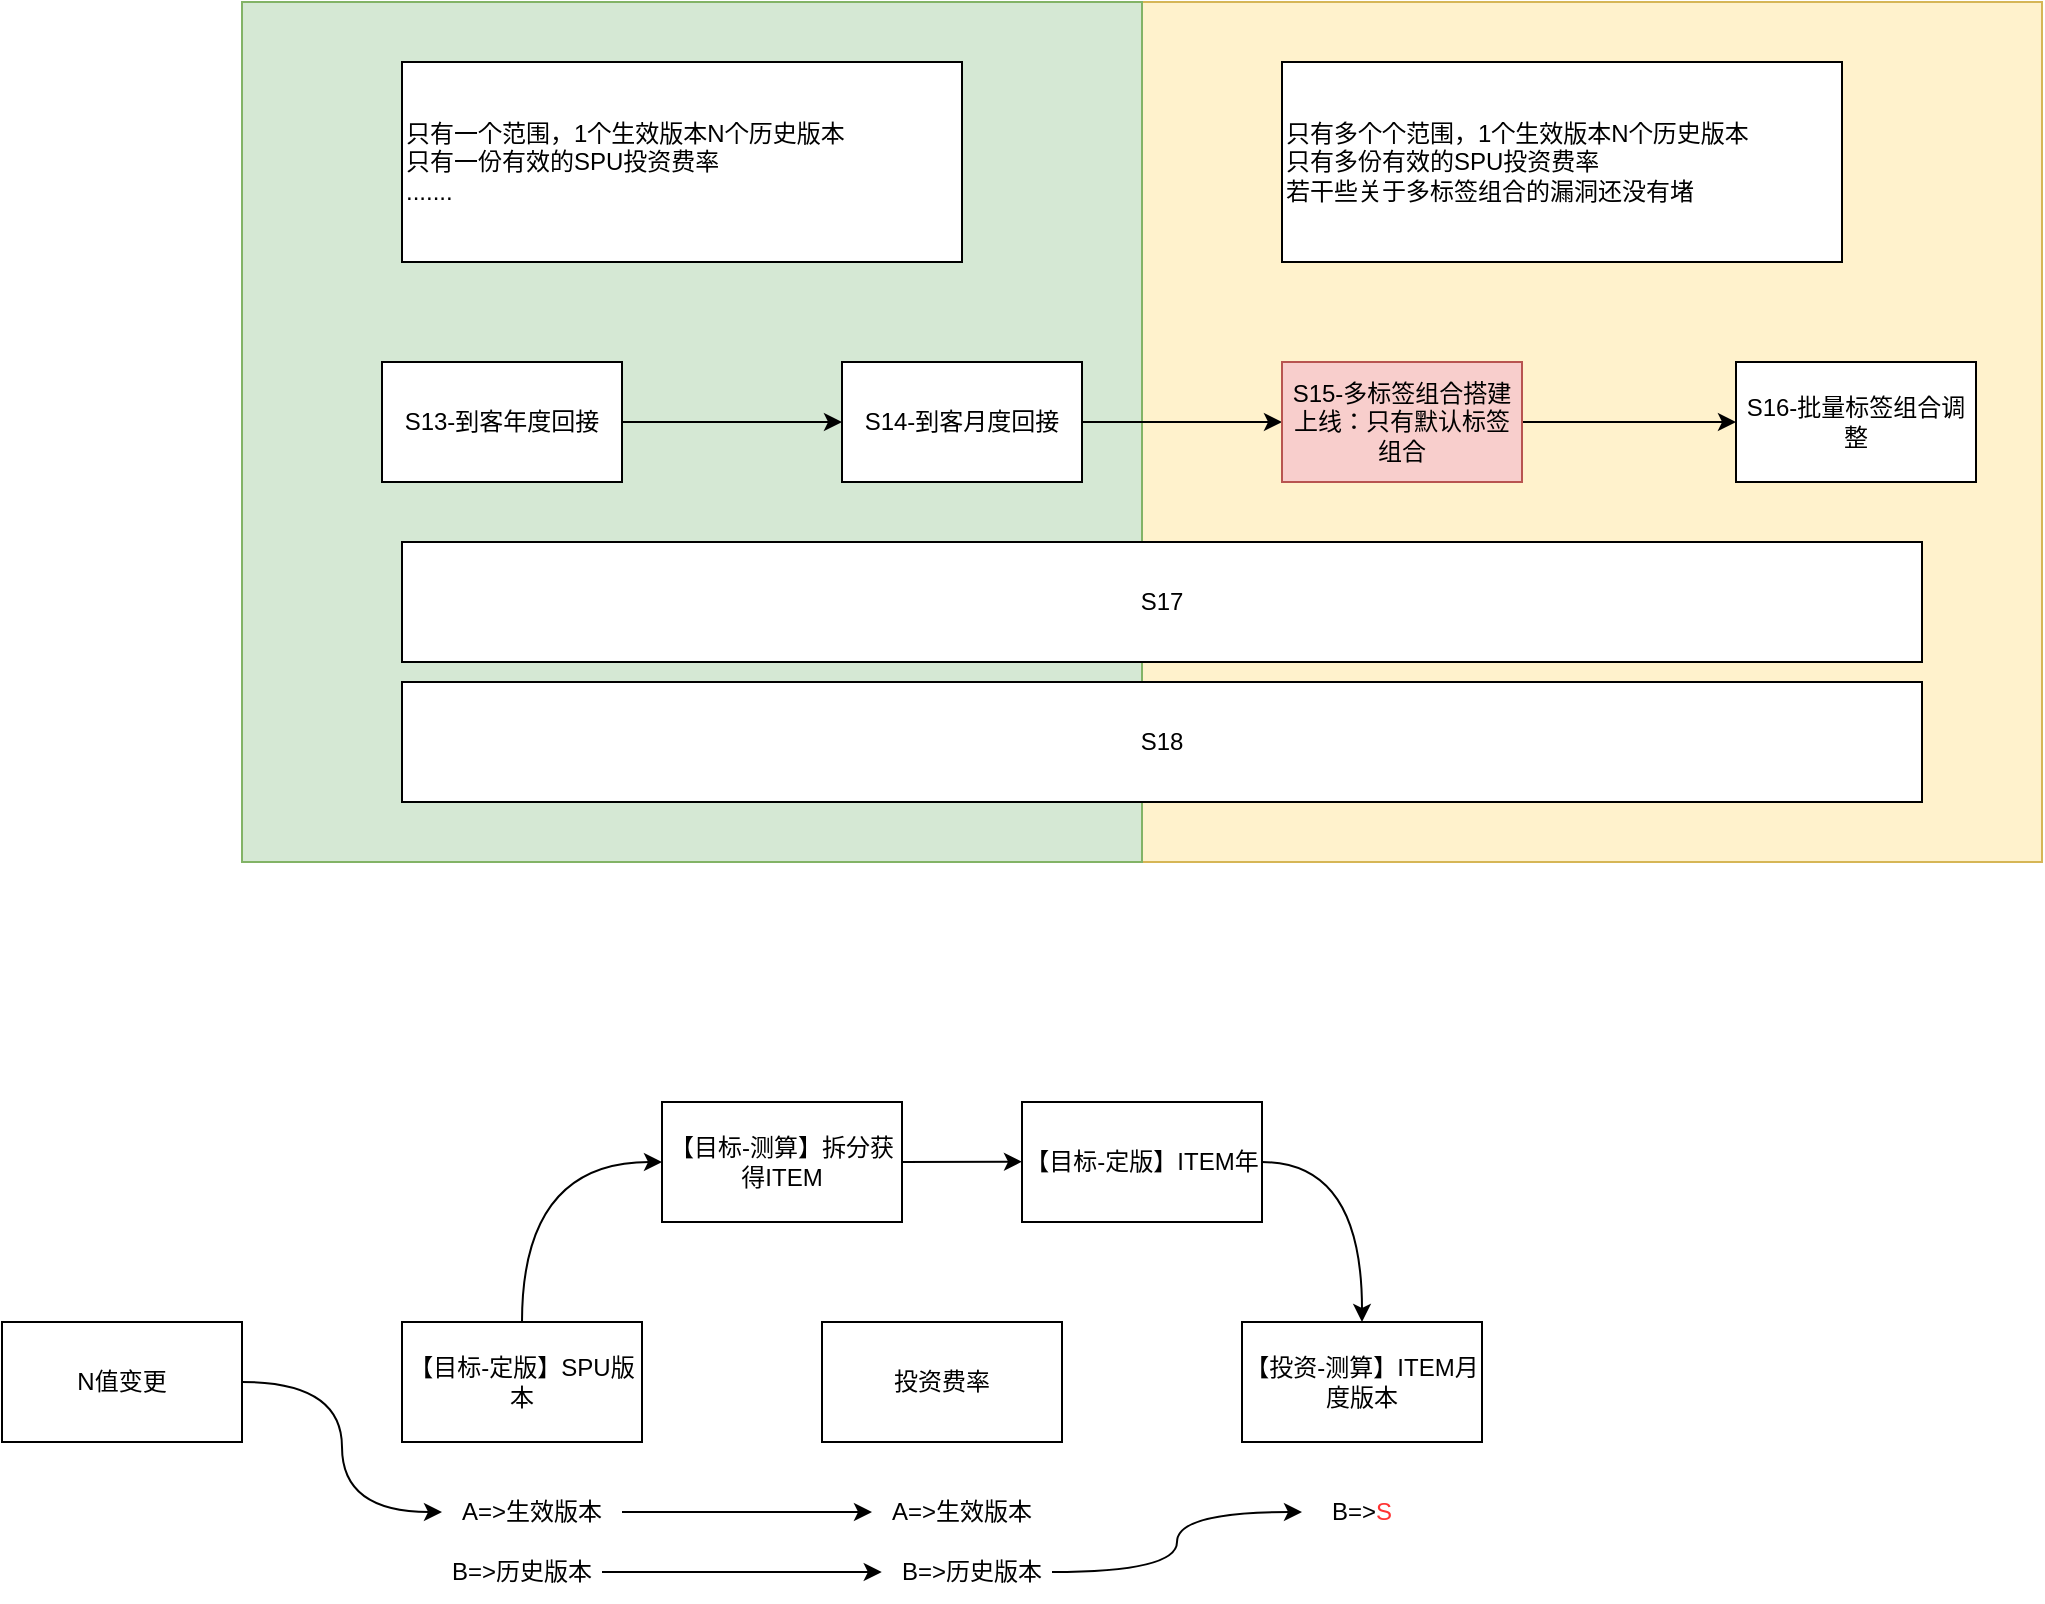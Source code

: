 <mxfile version="20.8.1" type="github">
  <diagram id="xr3nwTtCQTlSAe7Sdpwh" name="第 1 页">
    <mxGraphModel dx="1646" dy="437" grid="1" gridSize="10" guides="1" tooltips="1" connect="1" arrows="1" fold="1" page="1" pageScale="1" pageWidth="827" pageHeight="1169" math="0" shadow="0">
      <root>
        <mxCell id="0" />
        <mxCell id="1" parent="0" />
        <mxCell id="aD3VII3M_sc_CWhD76BV-14" value="" style="rounded=0;whiteSpace=wrap;html=1;fillColor=#fff2cc;strokeColor=#d6b656;" vertex="1" parent="1">
          <mxGeometry x="530" y="90" width="450" height="430" as="geometry" />
        </mxCell>
        <mxCell id="aD3VII3M_sc_CWhD76BV-13" value="" style="rounded=0;whiteSpace=wrap;html=1;fillColor=#d5e8d4;strokeColor=#82b366;" vertex="1" parent="1">
          <mxGeometry x="80" y="90" width="450" height="430" as="geometry" />
        </mxCell>
        <mxCell id="aD3VII3M_sc_CWhD76BV-15" style="edgeStyle=orthogonalEdgeStyle;rounded=0;orthogonalLoop=1;jettySize=auto;html=1;exitX=1;exitY=0.5;exitDx=0;exitDy=0;" edge="1" parent="1" source="aD3VII3M_sc_CWhD76BV-8" target="aD3VII3M_sc_CWhD76BV-9">
          <mxGeometry relative="1" as="geometry" />
        </mxCell>
        <mxCell id="aD3VII3M_sc_CWhD76BV-8" value="S13-到客年度回接" style="rounded=0;whiteSpace=wrap;html=1;" vertex="1" parent="1">
          <mxGeometry x="150" y="270" width="120" height="60" as="geometry" />
        </mxCell>
        <mxCell id="aD3VII3M_sc_CWhD76BV-16" style="edgeStyle=orthogonalEdgeStyle;rounded=0;orthogonalLoop=1;jettySize=auto;html=1;exitX=1;exitY=0.5;exitDx=0;exitDy=0;entryX=0;entryY=0.5;entryDx=0;entryDy=0;" edge="1" parent="1" source="aD3VII3M_sc_CWhD76BV-9" target="aD3VII3M_sc_CWhD76BV-10">
          <mxGeometry relative="1" as="geometry" />
        </mxCell>
        <mxCell id="aD3VII3M_sc_CWhD76BV-9" value="S14-到客月度回接" style="rounded=0;whiteSpace=wrap;html=1;" vertex="1" parent="1">
          <mxGeometry x="380" y="270" width="120" height="60" as="geometry" />
        </mxCell>
        <mxCell id="aD3VII3M_sc_CWhD76BV-17" style="edgeStyle=orthogonalEdgeStyle;rounded=0;orthogonalLoop=1;jettySize=auto;html=1;exitX=1;exitY=0.5;exitDx=0;exitDy=0;entryX=0;entryY=0.5;entryDx=0;entryDy=0;" edge="1" parent="1" source="aD3VII3M_sc_CWhD76BV-10" target="aD3VII3M_sc_CWhD76BV-11">
          <mxGeometry relative="1" as="geometry" />
        </mxCell>
        <mxCell id="aD3VII3M_sc_CWhD76BV-10" value="S15-多标签组合搭建&lt;br&gt;上线：只有默认标签组合" style="rounded=0;whiteSpace=wrap;html=1;fillColor=#f8cecc;strokeColor=#b85450;" vertex="1" parent="1">
          <mxGeometry x="600" y="270" width="120" height="60" as="geometry" />
        </mxCell>
        <mxCell id="aD3VII3M_sc_CWhD76BV-11" value="S16-批量标签组合调整" style="rounded=0;whiteSpace=wrap;html=1;" vertex="1" parent="1">
          <mxGeometry x="827" y="270" width="120" height="60" as="geometry" />
        </mxCell>
        <mxCell id="aD3VII3M_sc_CWhD76BV-18" value="只有一个范围，1个生效版本N个历史版本&lt;br&gt;只有一份有效的SPU投资费率&lt;br&gt;&lt;div style=&quot;&quot;&gt;&lt;span style=&quot;background-color: initial;&quot;&gt;.......&lt;/span&gt;&lt;/div&gt;" style="rounded=0;whiteSpace=wrap;html=1;align=left;" vertex="1" parent="1">
          <mxGeometry x="160" y="120" width="280" height="100" as="geometry" />
        </mxCell>
        <mxCell id="aD3VII3M_sc_CWhD76BV-19" value="只有多个个范围，1个生效版本N个历史版本&lt;br style=&quot;border-color: var(--border-color);&quot;&gt;只有多份有效的SPU投资费率&lt;br&gt;若干些关于多标签组合的漏洞还没有堵" style="rounded=0;whiteSpace=wrap;html=1;align=left;" vertex="1" parent="1">
          <mxGeometry x="600" y="120" width="280" height="100" as="geometry" />
        </mxCell>
        <mxCell id="aD3VII3M_sc_CWhD76BV-20" value="S17" style="rounded=0;whiteSpace=wrap;html=1;" vertex="1" parent="1">
          <mxGeometry x="160" y="360" width="760" height="60" as="geometry" />
        </mxCell>
        <mxCell id="aD3VII3M_sc_CWhD76BV-21" value="S18" style="rounded=0;whiteSpace=wrap;html=1;" vertex="1" parent="1">
          <mxGeometry x="160" y="430" width="760" height="60" as="geometry" />
        </mxCell>
        <mxCell id="aD3VII3M_sc_CWhD76BV-39" style="edgeStyle=orthogonalEdgeStyle;curved=1;rounded=0;orthogonalLoop=1;jettySize=auto;html=1;exitX=0.5;exitY=0;exitDx=0;exitDy=0;entryX=0;entryY=0.5;entryDx=0;entryDy=0;" edge="1" parent="1" source="aD3VII3M_sc_CWhD76BV-22" target="aD3VII3M_sc_CWhD76BV-38">
          <mxGeometry relative="1" as="geometry" />
        </mxCell>
        <mxCell id="aD3VII3M_sc_CWhD76BV-22" value="【目标-定版】SPU版本" style="rounded=0;whiteSpace=wrap;html=1;" vertex="1" parent="1">
          <mxGeometry x="160" y="750" width="120" height="60" as="geometry" />
        </mxCell>
        <mxCell id="aD3VII3M_sc_CWhD76BV-23" value="A=&amp;gt;生效版本" style="text;html=1;strokeColor=none;fillColor=none;align=center;verticalAlign=middle;whiteSpace=wrap;rounded=0;" vertex="1" parent="1">
          <mxGeometry x="395" y="830" width="90" height="30" as="geometry" />
        </mxCell>
        <mxCell id="aD3VII3M_sc_CWhD76BV-35" style="edgeStyle=orthogonalEdgeStyle;curved=1;rounded=0;orthogonalLoop=1;jettySize=auto;html=1;exitX=1;exitY=0.5;exitDx=0;exitDy=0;entryX=-0.064;entryY=0.502;entryDx=0;entryDy=0;entryPerimeter=0;" edge="1" parent="1" source="aD3VII3M_sc_CWhD76BV-24" target="aD3VII3M_sc_CWhD76BV-34">
          <mxGeometry relative="1" as="geometry" />
        </mxCell>
        <mxCell id="aD3VII3M_sc_CWhD76BV-24" value="B=&amp;gt;历史版本" style="text;html=1;strokeColor=none;fillColor=none;align=center;verticalAlign=middle;whiteSpace=wrap;rounded=0;" vertex="1" parent="1">
          <mxGeometry x="180" y="860" width="80" height="30" as="geometry" />
        </mxCell>
        <mxCell id="aD3VII3M_sc_CWhD76BV-25" value="【投资-测算】ITEM月度版本" style="rounded=0;whiteSpace=wrap;html=1;" vertex="1" parent="1">
          <mxGeometry x="580" y="750" width="120" height="60" as="geometry" />
        </mxCell>
        <mxCell id="aD3VII3M_sc_CWhD76BV-26" value="B=&amp;gt;&lt;font color=&quot;#ff3333&quot;&gt;S&lt;/font&gt;" style="text;html=1;strokeColor=none;fillColor=none;align=center;verticalAlign=middle;whiteSpace=wrap;rounded=0;" vertex="1" parent="1">
          <mxGeometry x="610" y="830" width="60" height="30" as="geometry" />
        </mxCell>
        <mxCell id="aD3VII3M_sc_CWhD76BV-30" style="edgeStyle=orthogonalEdgeStyle;rounded=0;orthogonalLoop=1;jettySize=auto;html=1;exitX=1;exitY=0.5;exitDx=0;exitDy=0;entryX=0;entryY=0.5;entryDx=0;entryDy=0;curved=1;" edge="1" parent="1" source="aD3VII3M_sc_CWhD76BV-28" target="aD3VII3M_sc_CWhD76BV-33">
          <mxGeometry relative="1" as="geometry" />
        </mxCell>
        <mxCell id="aD3VII3M_sc_CWhD76BV-28" value="N值变更" style="rounded=0;whiteSpace=wrap;html=1;" vertex="1" parent="1">
          <mxGeometry x="-40" y="750" width="120" height="60" as="geometry" />
        </mxCell>
        <mxCell id="aD3VII3M_sc_CWhD76BV-29" value="投资费率" style="rounded=0;whiteSpace=wrap;html=1;" vertex="1" parent="1">
          <mxGeometry x="370" y="750" width="120" height="60" as="geometry" />
        </mxCell>
        <mxCell id="aD3VII3M_sc_CWhD76BV-36" style="edgeStyle=orthogonalEdgeStyle;curved=1;rounded=0;orthogonalLoop=1;jettySize=auto;html=1;exitX=1;exitY=0.5;exitDx=0;exitDy=0;entryX=0;entryY=0.5;entryDx=0;entryDy=0;" edge="1" parent="1" source="aD3VII3M_sc_CWhD76BV-33" target="aD3VII3M_sc_CWhD76BV-23">
          <mxGeometry relative="1" as="geometry" />
        </mxCell>
        <mxCell id="aD3VII3M_sc_CWhD76BV-33" value="A=&amp;gt;生效版本" style="text;html=1;strokeColor=none;fillColor=none;align=center;verticalAlign=middle;whiteSpace=wrap;rounded=0;" vertex="1" parent="1">
          <mxGeometry x="180" y="830" width="90" height="30" as="geometry" />
        </mxCell>
        <mxCell id="aD3VII3M_sc_CWhD76BV-37" style="edgeStyle=orthogonalEdgeStyle;curved=1;rounded=0;orthogonalLoop=1;jettySize=auto;html=1;exitX=1;exitY=0.5;exitDx=0;exitDy=0;" edge="1" parent="1" source="aD3VII3M_sc_CWhD76BV-34" target="aD3VII3M_sc_CWhD76BV-26">
          <mxGeometry relative="1" as="geometry" />
        </mxCell>
        <mxCell id="aD3VII3M_sc_CWhD76BV-34" value="B=&amp;gt;历史版本" style="text;html=1;strokeColor=none;fillColor=none;align=center;verticalAlign=middle;whiteSpace=wrap;rounded=0;" vertex="1" parent="1">
          <mxGeometry x="405" y="860" width="80" height="30" as="geometry" />
        </mxCell>
        <mxCell id="aD3VII3M_sc_CWhD76BV-40" style="edgeStyle=orthogonalEdgeStyle;curved=1;rounded=0;orthogonalLoop=1;jettySize=auto;html=1;exitX=1;exitY=0.5;exitDx=0;exitDy=0;" edge="1" parent="1" source="aD3VII3M_sc_CWhD76BV-38">
          <mxGeometry relative="1" as="geometry">
            <mxPoint x="470" y="669.857" as="targetPoint" />
          </mxGeometry>
        </mxCell>
        <mxCell id="aD3VII3M_sc_CWhD76BV-38" value="【目标-测算】拆分获得ITEM" style="whiteSpace=wrap;html=1;rounded=0;" vertex="1" parent="1">
          <mxGeometry x="290" y="640" width="120" height="60" as="geometry" />
        </mxCell>
        <mxCell id="aD3VII3M_sc_CWhD76BV-42" style="edgeStyle=orthogonalEdgeStyle;curved=1;rounded=0;orthogonalLoop=1;jettySize=auto;html=1;exitX=1;exitY=0.5;exitDx=0;exitDy=0;entryX=0.5;entryY=0;entryDx=0;entryDy=0;" edge="1" parent="1" source="aD3VII3M_sc_CWhD76BV-41" target="aD3VII3M_sc_CWhD76BV-25">
          <mxGeometry relative="1" as="geometry" />
        </mxCell>
        <mxCell id="aD3VII3M_sc_CWhD76BV-41" value="【目标-定版】ITEM年" style="whiteSpace=wrap;html=1;rounded=0;" vertex="1" parent="1">
          <mxGeometry x="470" y="640" width="120" height="60" as="geometry" />
        </mxCell>
      </root>
    </mxGraphModel>
  </diagram>
</mxfile>
